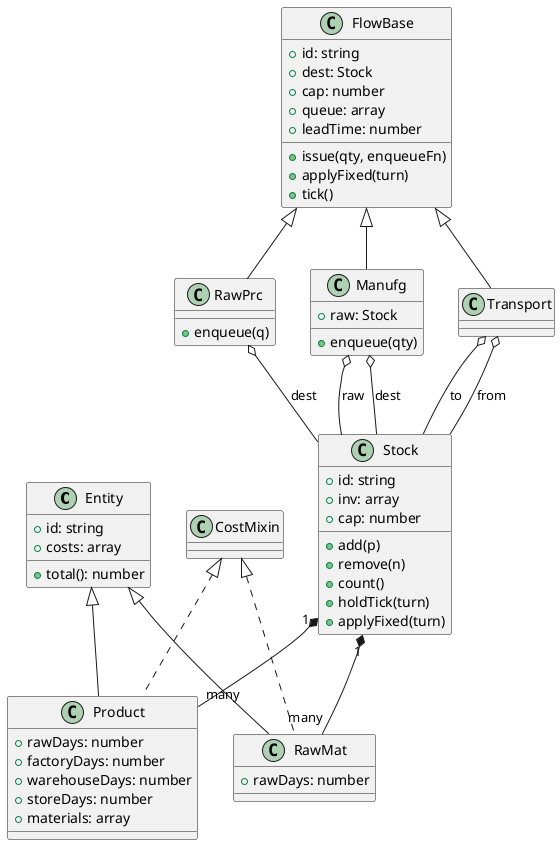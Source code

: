 @startuml
'== Entity Layer ==
class Entity {
  +id: string
  +costs: array
  +total(): number
}
Entity <|-- RawMat
Entity <|-- Product

class RawMat {
  +rawDays: number
}
class Product {
  +rawDays: number
  +factoryDays: number
  +warehouseDays: number
  +storeDays: number
  +materials: array
}

'== Stock Layer ==
class Stock {
  +id: string
  +inv: array
  +cap: number
  +add(p)
  +remove(n)
  +count()
  +holdTick(turn)
  +applyFixed(turn)
}

Stock "1" *-- "many" RawMat
Stock "1" *-- "many" Product

'== Flow Layer ==
class FlowBase {
  +id: string
  +dest: Stock
  +cap: number
  +queue: array
  +leadTime: number
  +issue(qty, enqueueFn)
  +applyFixed(turn)
  +tick()
}
FlowBase <|-- RawPrc
FlowBase <|-- Manufg
FlowBase <|-- Transport

class RawPrc {
  +enqueue(q)
}
class Manufg {
  +raw: Stock
  +enqueue(qty)
}
class Transport {}

'== Cost Mixin ==
class CostMixin
CostMixin <|.. RawMat
CostMixin <|.. Product

'== Relations ==
RawPrc o-- Stock : dest
Manufg o-- Stock : dest
Manufg o-- Stock : raw
Transport o-- Stock : from
Transport o-- Stock : to

@enduml
